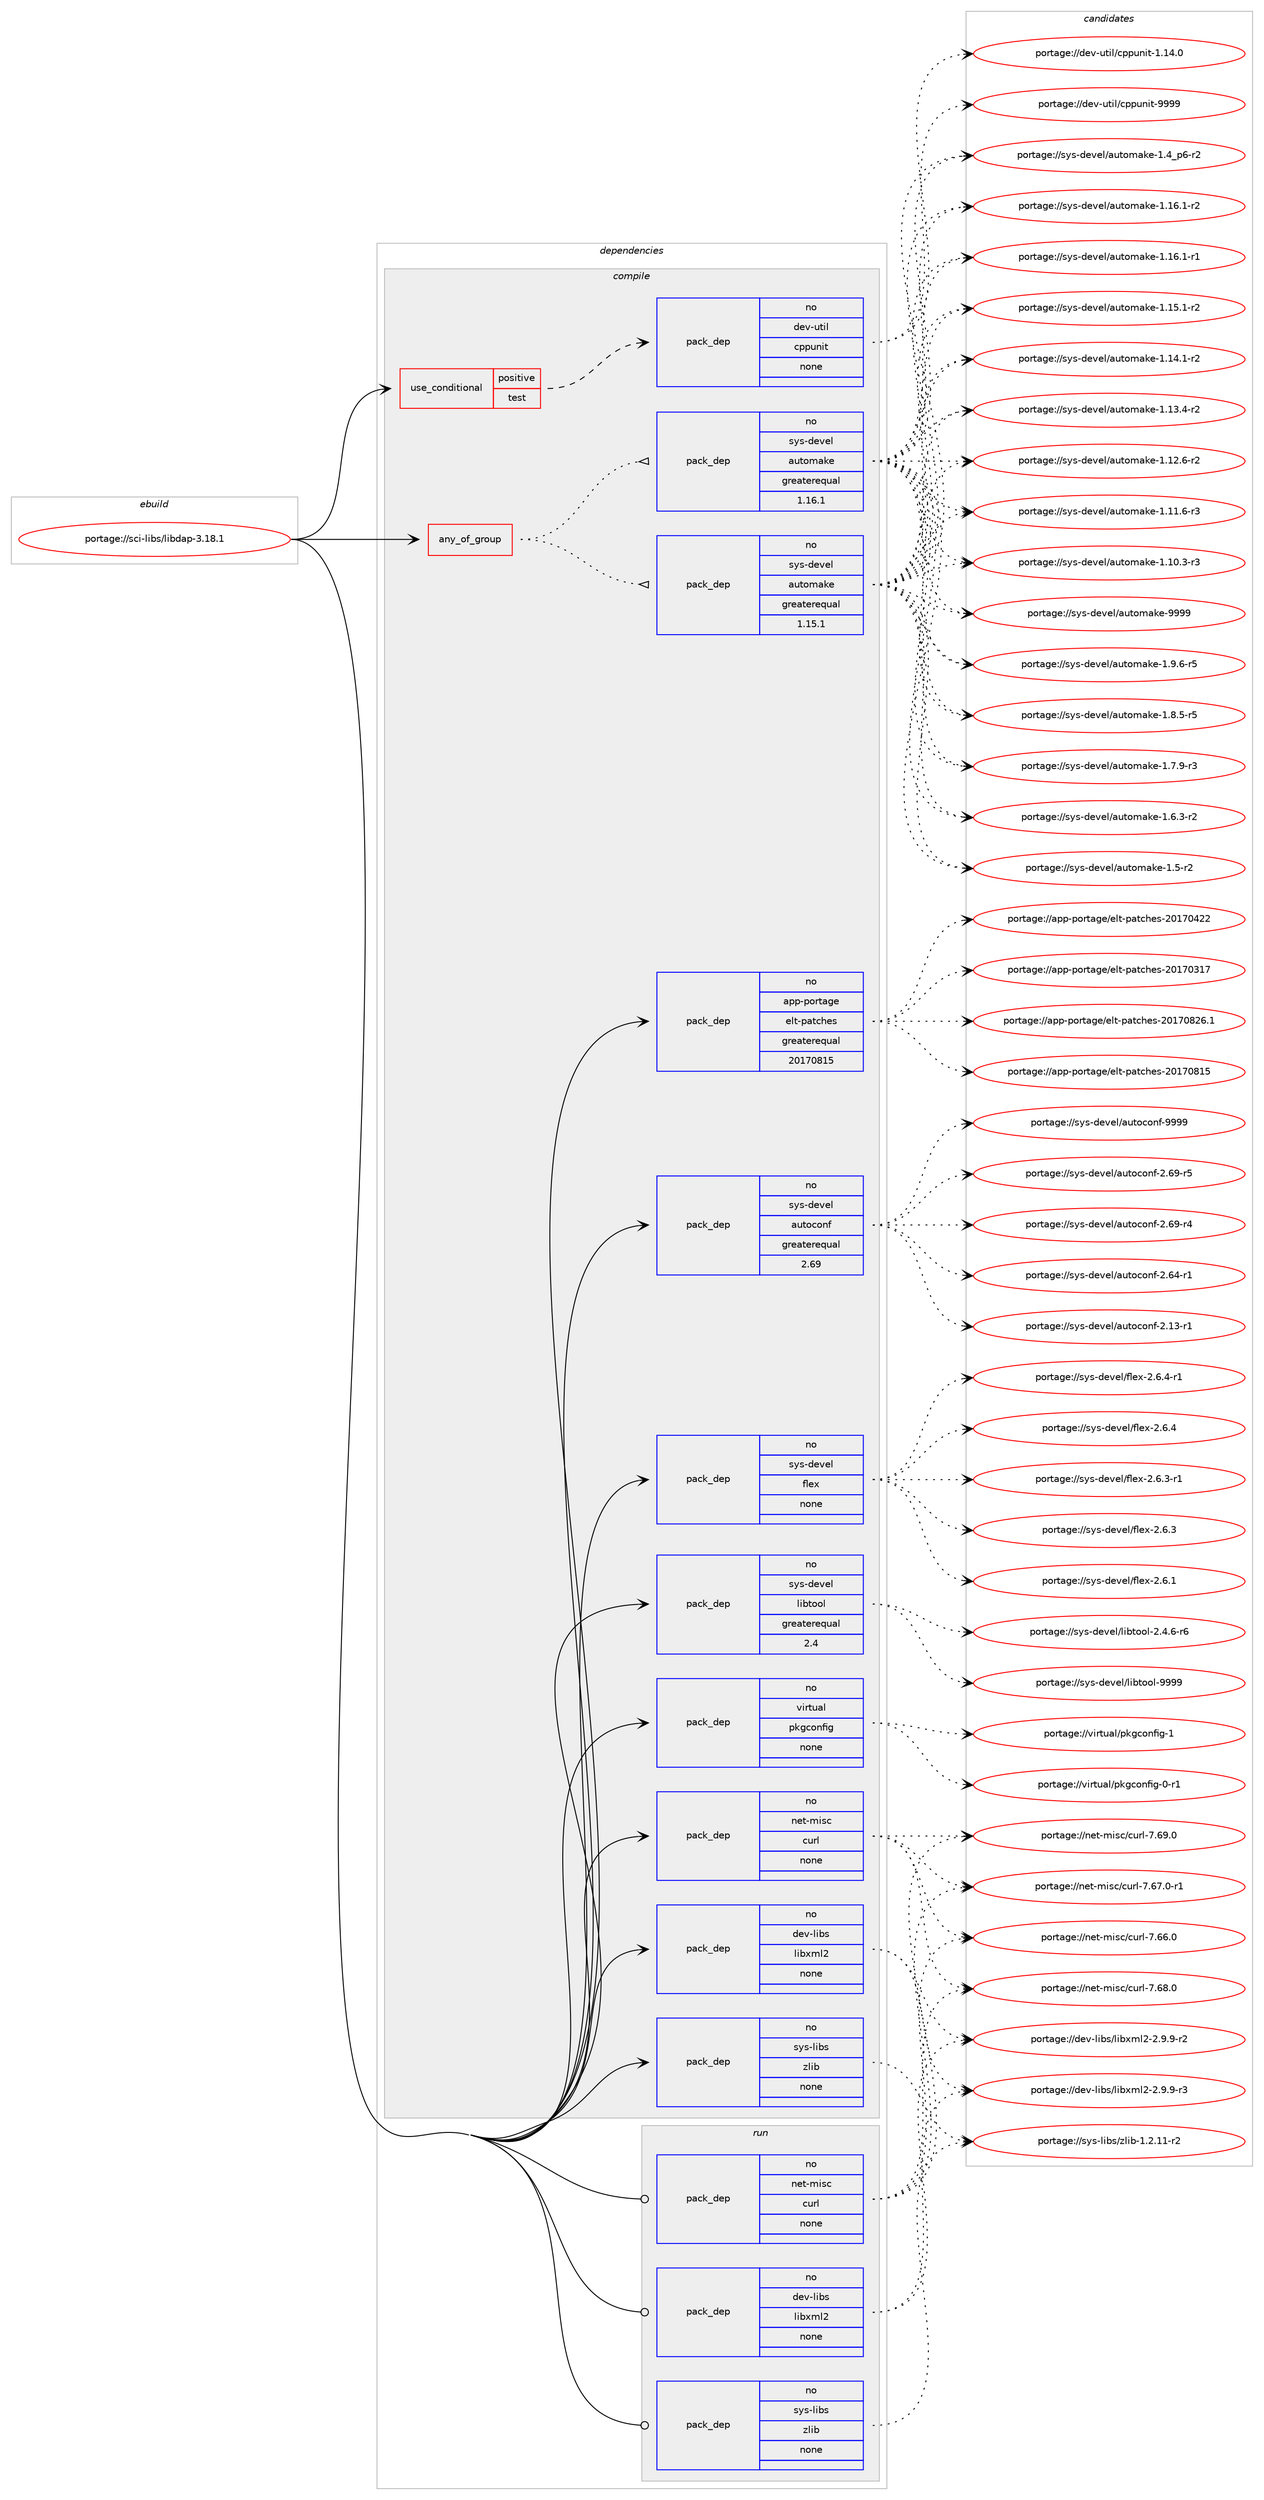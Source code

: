 digraph prolog {

# *************
# Graph options
# *************

newrank=true;
concentrate=true;
compound=true;
graph [rankdir=LR,fontname=Helvetica,fontsize=10,ranksep=1.5];#, ranksep=2.5, nodesep=0.2];
edge  [arrowhead=vee];
node  [fontname=Helvetica,fontsize=10];

# **********
# The ebuild
# **********

subgraph cluster_leftcol {
color=gray;
rank=same;
label=<<i>ebuild</i>>;
id [label="portage://sci-libs/libdap-3.18.1", color=red, width=4, href="../sci-libs/libdap-3.18.1.svg"];
}

# ****************
# The dependencies
# ****************

subgraph cluster_midcol {
color=gray;
label=<<i>dependencies</i>>;
subgraph cluster_compile {
fillcolor="#eeeeee";
style=filled;
label=<<i>compile</i>>;
subgraph any830 {
dependency38051 [label=<<TABLE BORDER="0" CELLBORDER="1" CELLSPACING="0" CELLPADDING="4"><TR><TD CELLPADDING="10">any_of_group</TD></TR></TABLE>>, shape=none, color=red];subgraph pack30347 {
dependency38052 [label=<<TABLE BORDER="0" CELLBORDER="1" CELLSPACING="0" CELLPADDING="4" WIDTH="220"><TR><TD ROWSPAN="6" CELLPADDING="30">pack_dep</TD></TR><TR><TD WIDTH="110">no</TD></TR><TR><TD>sys-devel</TD></TR><TR><TD>automake</TD></TR><TR><TD>greaterequal</TD></TR><TR><TD>1.16.1</TD></TR></TABLE>>, shape=none, color=blue];
}
dependency38051:e -> dependency38052:w [weight=20,style="dotted",arrowhead="oinv"];
subgraph pack30348 {
dependency38053 [label=<<TABLE BORDER="0" CELLBORDER="1" CELLSPACING="0" CELLPADDING="4" WIDTH="220"><TR><TD ROWSPAN="6" CELLPADDING="30">pack_dep</TD></TR><TR><TD WIDTH="110">no</TD></TR><TR><TD>sys-devel</TD></TR><TR><TD>automake</TD></TR><TR><TD>greaterequal</TD></TR><TR><TD>1.15.1</TD></TR></TABLE>>, shape=none, color=blue];
}
dependency38051:e -> dependency38053:w [weight=20,style="dotted",arrowhead="oinv"];
}
id:e -> dependency38051:w [weight=20,style="solid",arrowhead="vee"];
subgraph cond6872 {
dependency38054 [label=<<TABLE BORDER="0" CELLBORDER="1" CELLSPACING="0" CELLPADDING="4"><TR><TD ROWSPAN="3" CELLPADDING="10">use_conditional</TD></TR><TR><TD>positive</TD></TR><TR><TD>test</TD></TR></TABLE>>, shape=none, color=red];
subgraph pack30349 {
dependency38055 [label=<<TABLE BORDER="0" CELLBORDER="1" CELLSPACING="0" CELLPADDING="4" WIDTH="220"><TR><TD ROWSPAN="6" CELLPADDING="30">pack_dep</TD></TR><TR><TD WIDTH="110">no</TD></TR><TR><TD>dev-util</TD></TR><TR><TD>cppunit</TD></TR><TR><TD>none</TD></TR><TR><TD></TD></TR></TABLE>>, shape=none, color=blue];
}
dependency38054:e -> dependency38055:w [weight=20,style="dashed",arrowhead="vee"];
}
id:e -> dependency38054:w [weight=20,style="solid",arrowhead="vee"];
subgraph pack30350 {
dependency38056 [label=<<TABLE BORDER="0" CELLBORDER="1" CELLSPACING="0" CELLPADDING="4" WIDTH="220"><TR><TD ROWSPAN="6" CELLPADDING="30">pack_dep</TD></TR><TR><TD WIDTH="110">no</TD></TR><TR><TD>app-portage</TD></TR><TR><TD>elt-patches</TD></TR><TR><TD>greaterequal</TD></TR><TR><TD>20170815</TD></TR></TABLE>>, shape=none, color=blue];
}
id:e -> dependency38056:w [weight=20,style="solid",arrowhead="vee"];
subgraph pack30351 {
dependency38057 [label=<<TABLE BORDER="0" CELLBORDER="1" CELLSPACING="0" CELLPADDING="4" WIDTH="220"><TR><TD ROWSPAN="6" CELLPADDING="30">pack_dep</TD></TR><TR><TD WIDTH="110">no</TD></TR><TR><TD>dev-libs</TD></TR><TR><TD>libxml2</TD></TR><TR><TD>none</TD></TR><TR><TD></TD></TR></TABLE>>, shape=none, color=blue];
}
id:e -> dependency38057:w [weight=20,style="solid",arrowhead="vee"];
subgraph pack30352 {
dependency38058 [label=<<TABLE BORDER="0" CELLBORDER="1" CELLSPACING="0" CELLPADDING="4" WIDTH="220"><TR><TD ROWSPAN="6" CELLPADDING="30">pack_dep</TD></TR><TR><TD WIDTH="110">no</TD></TR><TR><TD>net-misc</TD></TR><TR><TD>curl</TD></TR><TR><TD>none</TD></TR><TR><TD></TD></TR></TABLE>>, shape=none, color=blue];
}
id:e -> dependency38058:w [weight=20,style="solid",arrowhead="vee"];
subgraph pack30353 {
dependency38059 [label=<<TABLE BORDER="0" CELLBORDER="1" CELLSPACING="0" CELLPADDING="4" WIDTH="220"><TR><TD ROWSPAN="6" CELLPADDING="30">pack_dep</TD></TR><TR><TD WIDTH="110">no</TD></TR><TR><TD>sys-devel</TD></TR><TR><TD>autoconf</TD></TR><TR><TD>greaterequal</TD></TR><TR><TD>2.69</TD></TR></TABLE>>, shape=none, color=blue];
}
id:e -> dependency38059:w [weight=20,style="solid",arrowhead="vee"];
subgraph pack30354 {
dependency38060 [label=<<TABLE BORDER="0" CELLBORDER="1" CELLSPACING="0" CELLPADDING="4" WIDTH="220"><TR><TD ROWSPAN="6" CELLPADDING="30">pack_dep</TD></TR><TR><TD WIDTH="110">no</TD></TR><TR><TD>sys-devel</TD></TR><TR><TD>flex</TD></TR><TR><TD>none</TD></TR><TR><TD></TD></TR></TABLE>>, shape=none, color=blue];
}
id:e -> dependency38060:w [weight=20,style="solid",arrowhead="vee"];
subgraph pack30355 {
dependency38061 [label=<<TABLE BORDER="0" CELLBORDER="1" CELLSPACING="0" CELLPADDING="4" WIDTH="220"><TR><TD ROWSPAN="6" CELLPADDING="30">pack_dep</TD></TR><TR><TD WIDTH="110">no</TD></TR><TR><TD>sys-devel</TD></TR><TR><TD>libtool</TD></TR><TR><TD>greaterequal</TD></TR><TR><TD>2.4</TD></TR></TABLE>>, shape=none, color=blue];
}
id:e -> dependency38061:w [weight=20,style="solid",arrowhead="vee"];
subgraph pack30356 {
dependency38062 [label=<<TABLE BORDER="0" CELLBORDER="1" CELLSPACING="0" CELLPADDING="4" WIDTH="220"><TR><TD ROWSPAN="6" CELLPADDING="30">pack_dep</TD></TR><TR><TD WIDTH="110">no</TD></TR><TR><TD>sys-libs</TD></TR><TR><TD>zlib</TD></TR><TR><TD>none</TD></TR><TR><TD></TD></TR></TABLE>>, shape=none, color=blue];
}
id:e -> dependency38062:w [weight=20,style="solid",arrowhead="vee"];
subgraph pack30357 {
dependency38063 [label=<<TABLE BORDER="0" CELLBORDER="1" CELLSPACING="0" CELLPADDING="4" WIDTH="220"><TR><TD ROWSPAN="6" CELLPADDING="30">pack_dep</TD></TR><TR><TD WIDTH="110">no</TD></TR><TR><TD>virtual</TD></TR><TR><TD>pkgconfig</TD></TR><TR><TD>none</TD></TR><TR><TD></TD></TR></TABLE>>, shape=none, color=blue];
}
id:e -> dependency38063:w [weight=20,style="solid",arrowhead="vee"];
}
subgraph cluster_compileandrun {
fillcolor="#eeeeee";
style=filled;
label=<<i>compile and run</i>>;
}
subgraph cluster_run {
fillcolor="#eeeeee";
style=filled;
label=<<i>run</i>>;
subgraph pack30358 {
dependency38064 [label=<<TABLE BORDER="0" CELLBORDER="1" CELLSPACING="0" CELLPADDING="4" WIDTH="220"><TR><TD ROWSPAN="6" CELLPADDING="30">pack_dep</TD></TR><TR><TD WIDTH="110">no</TD></TR><TR><TD>dev-libs</TD></TR><TR><TD>libxml2</TD></TR><TR><TD>none</TD></TR><TR><TD></TD></TR></TABLE>>, shape=none, color=blue];
}
id:e -> dependency38064:w [weight=20,style="solid",arrowhead="odot"];
subgraph pack30359 {
dependency38065 [label=<<TABLE BORDER="0" CELLBORDER="1" CELLSPACING="0" CELLPADDING="4" WIDTH="220"><TR><TD ROWSPAN="6" CELLPADDING="30">pack_dep</TD></TR><TR><TD WIDTH="110">no</TD></TR><TR><TD>net-misc</TD></TR><TR><TD>curl</TD></TR><TR><TD>none</TD></TR><TR><TD></TD></TR></TABLE>>, shape=none, color=blue];
}
id:e -> dependency38065:w [weight=20,style="solid",arrowhead="odot"];
subgraph pack30360 {
dependency38066 [label=<<TABLE BORDER="0" CELLBORDER="1" CELLSPACING="0" CELLPADDING="4" WIDTH="220"><TR><TD ROWSPAN="6" CELLPADDING="30">pack_dep</TD></TR><TR><TD WIDTH="110">no</TD></TR><TR><TD>sys-libs</TD></TR><TR><TD>zlib</TD></TR><TR><TD>none</TD></TR><TR><TD></TD></TR></TABLE>>, shape=none, color=blue];
}
id:e -> dependency38066:w [weight=20,style="solid",arrowhead="odot"];
}
}

# **************
# The candidates
# **************

subgraph cluster_choices {
rank=same;
color=gray;
label=<<i>candidates</i>>;

subgraph choice30347 {
color=black;
nodesep=1;
choice115121115451001011181011084797117116111109971071014557575757 [label="portage://sys-devel/automake-9999", color=red, width=4,href="../sys-devel/automake-9999.svg"];
choice115121115451001011181011084797117116111109971071014549465746544511453 [label="portage://sys-devel/automake-1.9.6-r5", color=red, width=4,href="../sys-devel/automake-1.9.6-r5.svg"];
choice115121115451001011181011084797117116111109971071014549465646534511453 [label="portage://sys-devel/automake-1.8.5-r5", color=red, width=4,href="../sys-devel/automake-1.8.5-r5.svg"];
choice115121115451001011181011084797117116111109971071014549465546574511451 [label="portage://sys-devel/automake-1.7.9-r3", color=red, width=4,href="../sys-devel/automake-1.7.9-r3.svg"];
choice115121115451001011181011084797117116111109971071014549465446514511450 [label="portage://sys-devel/automake-1.6.3-r2", color=red, width=4,href="../sys-devel/automake-1.6.3-r2.svg"];
choice11512111545100101118101108479711711611110997107101454946534511450 [label="portage://sys-devel/automake-1.5-r2", color=red, width=4,href="../sys-devel/automake-1.5-r2.svg"];
choice115121115451001011181011084797117116111109971071014549465295112544511450 [label="portage://sys-devel/automake-1.4_p6-r2", color=red, width=4,href="../sys-devel/automake-1.4_p6-r2.svg"];
choice11512111545100101118101108479711711611110997107101454946495446494511450 [label="portage://sys-devel/automake-1.16.1-r2", color=red, width=4,href="../sys-devel/automake-1.16.1-r2.svg"];
choice11512111545100101118101108479711711611110997107101454946495446494511449 [label="portage://sys-devel/automake-1.16.1-r1", color=red, width=4,href="../sys-devel/automake-1.16.1-r1.svg"];
choice11512111545100101118101108479711711611110997107101454946495346494511450 [label="portage://sys-devel/automake-1.15.1-r2", color=red, width=4,href="../sys-devel/automake-1.15.1-r2.svg"];
choice11512111545100101118101108479711711611110997107101454946495246494511450 [label="portage://sys-devel/automake-1.14.1-r2", color=red, width=4,href="../sys-devel/automake-1.14.1-r2.svg"];
choice11512111545100101118101108479711711611110997107101454946495146524511450 [label="portage://sys-devel/automake-1.13.4-r2", color=red, width=4,href="../sys-devel/automake-1.13.4-r2.svg"];
choice11512111545100101118101108479711711611110997107101454946495046544511450 [label="portage://sys-devel/automake-1.12.6-r2", color=red, width=4,href="../sys-devel/automake-1.12.6-r2.svg"];
choice11512111545100101118101108479711711611110997107101454946494946544511451 [label="portage://sys-devel/automake-1.11.6-r3", color=red, width=4,href="../sys-devel/automake-1.11.6-r3.svg"];
choice11512111545100101118101108479711711611110997107101454946494846514511451 [label="portage://sys-devel/automake-1.10.3-r3", color=red, width=4,href="../sys-devel/automake-1.10.3-r3.svg"];
dependency38052:e -> choice115121115451001011181011084797117116111109971071014557575757:w [style=dotted,weight="100"];
dependency38052:e -> choice115121115451001011181011084797117116111109971071014549465746544511453:w [style=dotted,weight="100"];
dependency38052:e -> choice115121115451001011181011084797117116111109971071014549465646534511453:w [style=dotted,weight="100"];
dependency38052:e -> choice115121115451001011181011084797117116111109971071014549465546574511451:w [style=dotted,weight="100"];
dependency38052:e -> choice115121115451001011181011084797117116111109971071014549465446514511450:w [style=dotted,weight="100"];
dependency38052:e -> choice11512111545100101118101108479711711611110997107101454946534511450:w [style=dotted,weight="100"];
dependency38052:e -> choice115121115451001011181011084797117116111109971071014549465295112544511450:w [style=dotted,weight="100"];
dependency38052:e -> choice11512111545100101118101108479711711611110997107101454946495446494511450:w [style=dotted,weight="100"];
dependency38052:e -> choice11512111545100101118101108479711711611110997107101454946495446494511449:w [style=dotted,weight="100"];
dependency38052:e -> choice11512111545100101118101108479711711611110997107101454946495346494511450:w [style=dotted,weight="100"];
dependency38052:e -> choice11512111545100101118101108479711711611110997107101454946495246494511450:w [style=dotted,weight="100"];
dependency38052:e -> choice11512111545100101118101108479711711611110997107101454946495146524511450:w [style=dotted,weight="100"];
dependency38052:e -> choice11512111545100101118101108479711711611110997107101454946495046544511450:w [style=dotted,weight="100"];
dependency38052:e -> choice11512111545100101118101108479711711611110997107101454946494946544511451:w [style=dotted,weight="100"];
dependency38052:e -> choice11512111545100101118101108479711711611110997107101454946494846514511451:w [style=dotted,weight="100"];
}
subgraph choice30348 {
color=black;
nodesep=1;
choice115121115451001011181011084797117116111109971071014557575757 [label="portage://sys-devel/automake-9999", color=red, width=4,href="../sys-devel/automake-9999.svg"];
choice115121115451001011181011084797117116111109971071014549465746544511453 [label="portage://sys-devel/automake-1.9.6-r5", color=red, width=4,href="../sys-devel/automake-1.9.6-r5.svg"];
choice115121115451001011181011084797117116111109971071014549465646534511453 [label="portage://sys-devel/automake-1.8.5-r5", color=red, width=4,href="../sys-devel/automake-1.8.5-r5.svg"];
choice115121115451001011181011084797117116111109971071014549465546574511451 [label="portage://sys-devel/automake-1.7.9-r3", color=red, width=4,href="../sys-devel/automake-1.7.9-r3.svg"];
choice115121115451001011181011084797117116111109971071014549465446514511450 [label="portage://sys-devel/automake-1.6.3-r2", color=red, width=4,href="../sys-devel/automake-1.6.3-r2.svg"];
choice11512111545100101118101108479711711611110997107101454946534511450 [label="portage://sys-devel/automake-1.5-r2", color=red, width=4,href="../sys-devel/automake-1.5-r2.svg"];
choice115121115451001011181011084797117116111109971071014549465295112544511450 [label="portage://sys-devel/automake-1.4_p6-r2", color=red, width=4,href="../sys-devel/automake-1.4_p6-r2.svg"];
choice11512111545100101118101108479711711611110997107101454946495446494511450 [label="portage://sys-devel/automake-1.16.1-r2", color=red, width=4,href="../sys-devel/automake-1.16.1-r2.svg"];
choice11512111545100101118101108479711711611110997107101454946495446494511449 [label="portage://sys-devel/automake-1.16.1-r1", color=red, width=4,href="../sys-devel/automake-1.16.1-r1.svg"];
choice11512111545100101118101108479711711611110997107101454946495346494511450 [label="portage://sys-devel/automake-1.15.1-r2", color=red, width=4,href="../sys-devel/automake-1.15.1-r2.svg"];
choice11512111545100101118101108479711711611110997107101454946495246494511450 [label="portage://sys-devel/automake-1.14.1-r2", color=red, width=4,href="../sys-devel/automake-1.14.1-r2.svg"];
choice11512111545100101118101108479711711611110997107101454946495146524511450 [label="portage://sys-devel/automake-1.13.4-r2", color=red, width=4,href="../sys-devel/automake-1.13.4-r2.svg"];
choice11512111545100101118101108479711711611110997107101454946495046544511450 [label="portage://sys-devel/automake-1.12.6-r2", color=red, width=4,href="../sys-devel/automake-1.12.6-r2.svg"];
choice11512111545100101118101108479711711611110997107101454946494946544511451 [label="portage://sys-devel/automake-1.11.6-r3", color=red, width=4,href="../sys-devel/automake-1.11.6-r3.svg"];
choice11512111545100101118101108479711711611110997107101454946494846514511451 [label="portage://sys-devel/automake-1.10.3-r3", color=red, width=4,href="../sys-devel/automake-1.10.3-r3.svg"];
dependency38053:e -> choice115121115451001011181011084797117116111109971071014557575757:w [style=dotted,weight="100"];
dependency38053:e -> choice115121115451001011181011084797117116111109971071014549465746544511453:w [style=dotted,weight="100"];
dependency38053:e -> choice115121115451001011181011084797117116111109971071014549465646534511453:w [style=dotted,weight="100"];
dependency38053:e -> choice115121115451001011181011084797117116111109971071014549465546574511451:w [style=dotted,weight="100"];
dependency38053:e -> choice115121115451001011181011084797117116111109971071014549465446514511450:w [style=dotted,weight="100"];
dependency38053:e -> choice11512111545100101118101108479711711611110997107101454946534511450:w [style=dotted,weight="100"];
dependency38053:e -> choice115121115451001011181011084797117116111109971071014549465295112544511450:w [style=dotted,weight="100"];
dependency38053:e -> choice11512111545100101118101108479711711611110997107101454946495446494511450:w [style=dotted,weight="100"];
dependency38053:e -> choice11512111545100101118101108479711711611110997107101454946495446494511449:w [style=dotted,weight="100"];
dependency38053:e -> choice11512111545100101118101108479711711611110997107101454946495346494511450:w [style=dotted,weight="100"];
dependency38053:e -> choice11512111545100101118101108479711711611110997107101454946495246494511450:w [style=dotted,weight="100"];
dependency38053:e -> choice11512111545100101118101108479711711611110997107101454946495146524511450:w [style=dotted,weight="100"];
dependency38053:e -> choice11512111545100101118101108479711711611110997107101454946495046544511450:w [style=dotted,weight="100"];
dependency38053:e -> choice11512111545100101118101108479711711611110997107101454946494946544511451:w [style=dotted,weight="100"];
dependency38053:e -> choice11512111545100101118101108479711711611110997107101454946494846514511451:w [style=dotted,weight="100"];
}
subgraph choice30349 {
color=black;
nodesep=1;
choice1001011184511711610510847991121121171101051164557575757 [label="portage://dev-util/cppunit-9999", color=red, width=4,href="../dev-util/cppunit-9999.svg"];
choice10010111845117116105108479911211211711010511645494649524648 [label="portage://dev-util/cppunit-1.14.0", color=red, width=4,href="../dev-util/cppunit-1.14.0.svg"];
dependency38055:e -> choice1001011184511711610510847991121121171101051164557575757:w [style=dotted,weight="100"];
dependency38055:e -> choice10010111845117116105108479911211211711010511645494649524648:w [style=dotted,weight="100"];
}
subgraph choice30350 {
color=black;
nodesep=1;
choice971121124511211111411697103101471011081164511297116991041011154550484955485650544649 [label="portage://app-portage/elt-patches-20170826.1", color=red, width=4,href="../app-portage/elt-patches-20170826.1.svg"];
choice97112112451121111141169710310147101108116451129711699104101115455048495548564953 [label="portage://app-portage/elt-patches-20170815", color=red, width=4,href="../app-portage/elt-patches-20170815.svg"];
choice97112112451121111141169710310147101108116451129711699104101115455048495548525050 [label="portage://app-portage/elt-patches-20170422", color=red, width=4,href="../app-portage/elt-patches-20170422.svg"];
choice97112112451121111141169710310147101108116451129711699104101115455048495548514955 [label="portage://app-portage/elt-patches-20170317", color=red, width=4,href="../app-portage/elt-patches-20170317.svg"];
dependency38056:e -> choice971121124511211111411697103101471011081164511297116991041011154550484955485650544649:w [style=dotted,weight="100"];
dependency38056:e -> choice97112112451121111141169710310147101108116451129711699104101115455048495548564953:w [style=dotted,weight="100"];
dependency38056:e -> choice97112112451121111141169710310147101108116451129711699104101115455048495548525050:w [style=dotted,weight="100"];
dependency38056:e -> choice97112112451121111141169710310147101108116451129711699104101115455048495548514955:w [style=dotted,weight="100"];
}
subgraph choice30351 {
color=black;
nodesep=1;
choice10010111845108105981154710810598120109108504550465746574511451 [label="portage://dev-libs/libxml2-2.9.9-r3", color=red, width=4,href="../dev-libs/libxml2-2.9.9-r3.svg"];
choice10010111845108105981154710810598120109108504550465746574511450 [label="portage://dev-libs/libxml2-2.9.9-r2", color=red, width=4,href="../dev-libs/libxml2-2.9.9-r2.svg"];
dependency38057:e -> choice10010111845108105981154710810598120109108504550465746574511451:w [style=dotted,weight="100"];
dependency38057:e -> choice10010111845108105981154710810598120109108504550465746574511450:w [style=dotted,weight="100"];
}
subgraph choice30352 {
color=black;
nodesep=1;
choice1101011164510910511599479911711410845554654574648 [label="portage://net-misc/curl-7.69.0", color=red, width=4,href="../net-misc/curl-7.69.0.svg"];
choice1101011164510910511599479911711410845554654564648 [label="portage://net-misc/curl-7.68.0", color=red, width=4,href="../net-misc/curl-7.68.0.svg"];
choice11010111645109105115994799117114108455546545546484511449 [label="portage://net-misc/curl-7.67.0-r1", color=red, width=4,href="../net-misc/curl-7.67.0-r1.svg"];
choice1101011164510910511599479911711410845554654544648 [label="portage://net-misc/curl-7.66.0", color=red, width=4,href="../net-misc/curl-7.66.0.svg"];
dependency38058:e -> choice1101011164510910511599479911711410845554654574648:w [style=dotted,weight="100"];
dependency38058:e -> choice1101011164510910511599479911711410845554654564648:w [style=dotted,weight="100"];
dependency38058:e -> choice11010111645109105115994799117114108455546545546484511449:w [style=dotted,weight="100"];
dependency38058:e -> choice1101011164510910511599479911711410845554654544648:w [style=dotted,weight="100"];
}
subgraph choice30353 {
color=black;
nodesep=1;
choice115121115451001011181011084797117116111991111101024557575757 [label="portage://sys-devel/autoconf-9999", color=red, width=4,href="../sys-devel/autoconf-9999.svg"];
choice1151211154510010111810110847971171161119911111010245504654574511453 [label="portage://sys-devel/autoconf-2.69-r5", color=red, width=4,href="../sys-devel/autoconf-2.69-r5.svg"];
choice1151211154510010111810110847971171161119911111010245504654574511452 [label="portage://sys-devel/autoconf-2.69-r4", color=red, width=4,href="../sys-devel/autoconf-2.69-r4.svg"];
choice1151211154510010111810110847971171161119911111010245504654524511449 [label="portage://sys-devel/autoconf-2.64-r1", color=red, width=4,href="../sys-devel/autoconf-2.64-r1.svg"];
choice1151211154510010111810110847971171161119911111010245504649514511449 [label="portage://sys-devel/autoconf-2.13-r1", color=red, width=4,href="../sys-devel/autoconf-2.13-r1.svg"];
dependency38059:e -> choice115121115451001011181011084797117116111991111101024557575757:w [style=dotted,weight="100"];
dependency38059:e -> choice1151211154510010111810110847971171161119911111010245504654574511453:w [style=dotted,weight="100"];
dependency38059:e -> choice1151211154510010111810110847971171161119911111010245504654574511452:w [style=dotted,weight="100"];
dependency38059:e -> choice1151211154510010111810110847971171161119911111010245504654524511449:w [style=dotted,weight="100"];
dependency38059:e -> choice1151211154510010111810110847971171161119911111010245504649514511449:w [style=dotted,weight="100"];
}
subgraph choice30354 {
color=black;
nodesep=1;
choice11512111545100101118101108471021081011204550465446524511449 [label="portage://sys-devel/flex-2.6.4-r1", color=red, width=4,href="../sys-devel/flex-2.6.4-r1.svg"];
choice1151211154510010111810110847102108101120455046544652 [label="portage://sys-devel/flex-2.6.4", color=red, width=4,href="../sys-devel/flex-2.6.4.svg"];
choice11512111545100101118101108471021081011204550465446514511449 [label="portage://sys-devel/flex-2.6.3-r1", color=red, width=4,href="../sys-devel/flex-2.6.3-r1.svg"];
choice1151211154510010111810110847102108101120455046544651 [label="portage://sys-devel/flex-2.6.3", color=red, width=4,href="../sys-devel/flex-2.6.3.svg"];
choice1151211154510010111810110847102108101120455046544649 [label="portage://sys-devel/flex-2.6.1", color=red, width=4,href="../sys-devel/flex-2.6.1.svg"];
dependency38060:e -> choice11512111545100101118101108471021081011204550465446524511449:w [style=dotted,weight="100"];
dependency38060:e -> choice1151211154510010111810110847102108101120455046544652:w [style=dotted,weight="100"];
dependency38060:e -> choice11512111545100101118101108471021081011204550465446514511449:w [style=dotted,weight="100"];
dependency38060:e -> choice1151211154510010111810110847102108101120455046544651:w [style=dotted,weight="100"];
dependency38060:e -> choice1151211154510010111810110847102108101120455046544649:w [style=dotted,weight="100"];
}
subgraph choice30355 {
color=black;
nodesep=1;
choice1151211154510010111810110847108105981161111111084557575757 [label="portage://sys-devel/libtool-9999", color=red, width=4,href="../sys-devel/libtool-9999.svg"];
choice1151211154510010111810110847108105981161111111084550465246544511454 [label="portage://sys-devel/libtool-2.4.6-r6", color=red, width=4,href="../sys-devel/libtool-2.4.6-r6.svg"];
dependency38061:e -> choice1151211154510010111810110847108105981161111111084557575757:w [style=dotted,weight="100"];
dependency38061:e -> choice1151211154510010111810110847108105981161111111084550465246544511454:w [style=dotted,weight="100"];
}
subgraph choice30356 {
color=black;
nodesep=1;
choice11512111545108105981154712210810598454946504649494511450 [label="portage://sys-libs/zlib-1.2.11-r2", color=red, width=4,href="../sys-libs/zlib-1.2.11-r2.svg"];
dependency38062:e -> choice11512111545108105981154712210810598454946504649494511450:w [style=dotted,weight="100"];
}
subgraph choice30357 {
color=black;
nodesep=1;
choice1181051141161179710847112107103991111101021051034549 [label="portage://virtual/pkgconfig-1", color=red, width=4,href="../virtual/pkgconfig-1.svg"];
choice11810511411611797108471121071039911111010210510345484511449 [label="portage://virtual/pkgconfig-0-r1", color=red, width=4,href="../virtual/pkgconfig-0-r1.svg"];
dependency38063:e -> choice1181051141161179710847112107103991111101021051034549:w [style=dotted,weight="100"];
dependency38063:e -> choice11810511411611797108471121071039911111010210510345484511449:w [style=dotted,weight="100"];
}
subgraph choice30358 {
color=black;
nodesep=1;
choice10010111845108105981154710810598120109108504550465746574511451 [label="portage://dev-libs/libxml2-2.9.9-r3", color=red, width=4,href="../dev-libs/libxml2-2.9.9-r3.svg"];
choice10010111845108105981154710810598120109108504550465746574511450 [label="portage://dev-libs/libxml2-2.9.9-r2", color=red, width=4,href="../dev-libs/libxml2-2.9.9-r2.svg"];
dependency38064:e -> choice10010111845108105981154710810598120109108504550465746574511451:w [style=dotted,weight="100"];
dependency38064:e -> choice10010111845108105981154710810598120109108504550465746574511450:w [style=dotted,weight="100"];
}
subgraph choice30359 {
color=black;
nodesep=1;
choice1101011164510910511599479911711410845554654574648 [label="portage://net-misc/curl-7.69.0", color=red, width=4,href="../net-misc/curl-7.69.0.svg"];
choice1101011164510910511599479911711410845554654564648 [label="portage://net-misc/curl-7.68.0", color=red, width=4,href="../net-misc/curl-7.68.0.svg"];
choice11010111645109105115994799117114108455546545546484511449 [label="portage://net-misc/curl-7.67.0-r1", color=red, width=4,href="../net-misc/curl-7.67.0-r1.svg"];
choice1101011164510910511599479911711410845554654544648 [label="portage://net-misc/curl-7.66.0", color=red, width=4,href="../net-misc/curl-7.66.0.svg"];
dependency38065:e -> choice1101011164510910511599479911711410845554654574648:w [style=dotted,weight="100"];
dependency38065:e -> choice1101011164510910511599479911711410845554654564648:w [style=dotted,weight="100"];
dependency38065:e -> choice11010111645109105115994799117114108455546545546484511449:w [style=dotted,weight="100"];
dependency38065:e -> choice1101011164510910511599479911711410845554654544648:w [style=dotted,weight="100"];
}
subgraph choice30360 {
color=black;
nodesep=1;
choice11512111545108105981154712210810598454946504649494511450 [label="portage://sys-libs/zlib-1.2.11-r2", color=red, width=4,href="../sys-libs/zlib-1.2.11-r2.svg"];
dependency38066:e -> choice11512111545108105981154712210810598454946504649494511450:w [style=dotted,weight="100"];
}
}

}
